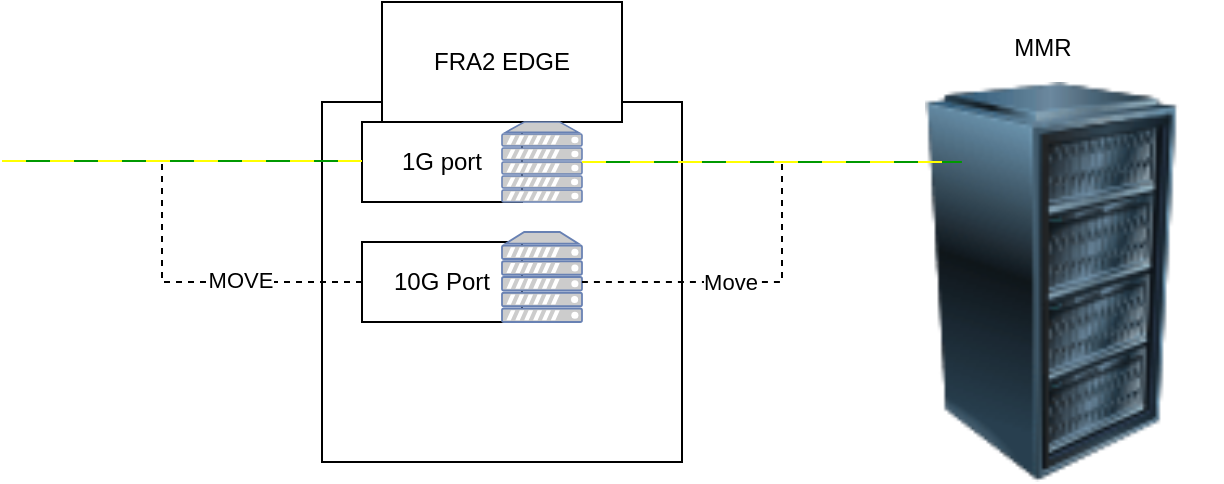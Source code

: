<mxfile version="21.6.3" type="github">
  <diagram name="Page-1" id="tjqQiXtWdpssKUcMiCBm">
    <mxGraphModel dx="735" dy="480" grid="1" gridSize="10" guides="1" tooltips="1" connect="1" arrows="1" fold="1" page="1" pageScale="1" pageWidth="850" pageHeight="1100" math="0" shadow="0">
      <root>
        <mxCell id="0" />
        <mxCell id="1" parent="0" />
        <mxCell id="jZ6hPAQ1oBwTZIOt0e9O-1" value="" style="whiteSpace=wrap;html=1;aspect=fixed;" vertex="1" parent="1">
          <mxGeometry x="180" y="210" width="180" height="180" as="geometry" />
        </mxCell>
        <mxCell id="jZ6hPAQ1oBwTZIOt0e9O-2" value="FRA2 EDGE" style="whiteSpace=wrap;html=1;" vertex="1" parent="1">
          <mxGeometry x="210" y="160" width="120" height="60" as="geometry" />
        </mxCell>
        <mxCell id="jZ6hPAQ1oBwTZIOt0e9O-3" value="1G port" style="rounded=0;whiteSpace=wrap;html=1;" vertex="1" parent="1">
          <mxGeometry x="200" y="220" width="80" height="40" as="geometry" />
        </mxCell>
        <mxCell id="jZ6hPAQ1oBwTZIOt0e9O-4" value="10G Port" style="rounded=0;whiteSpace=wrap;html=1;" vertex="1" parent="1">
          <mxGeometry x="200" y="280" width="80" height="40" as="geometry" />
        </mxCell>
        <mxCell id="jZ6hPAQ1oBwTZIOt0e9O-5" value="" style="fontColor=#0066CC;verticalAlign=top;verticalLabelPosition=bottom;labelPosition=center;align=center;html=1;outlineConnect=0;fillColor=#CCCCCC;strokeColor=#6881B3;gradientColor=none;gradientDirection=north;strokeWidth=2;shape=mxgraph.networks.server;" vertex="1" parent="1">
          <mxGeometry x="270" y="220" width="40" height="40" as="geometry" />
        </mxCell>
        <mxCell id="jZ6hPAQ1oBwTZIOt0e9O-6" value="" style="fontColor=#0066CC;verticalAlign=top;verticalLabelPosition=bottom;labelPosition=center;align=center;html=1;outlineConnect=0;fillColor=#CCCCCC;strokeColor=#6881B3;gradientColor=none;gradientDirection=north;strokeWidth=2;shape=mxgraph.networks.server;" vertex="1" parent="1">
          <mxGeometry x="270" y="275" width="40" height="45" as="geometry" />
        </mxCell>
        <mxCell id="jZ6hPAQ1oBwTZIOt0e9O-7" value="" style="shape=wire;edgeStyle=orthogonalEdgeStyle;orthogonalLoop=1;jettySize=auto;html=1;sourcePerimeterSpacing=0;targetPerimeterSpacing=0;endArrow=none;curved=0;rounded=0;strokeColor=#009900;dashed=1;fillColor=#ffff00;dashPattern=12 12;fixDash=1;startSize=6;endSize=6;" edge="1" parent="1" target="jZ6hPAQ1oBwTZIOt0e9O-3">
          <mxGeometry width="100" relative="1" as="geometry">
            <mxPoint x="20" y="239.5" as="sourcePoint" />
            <mxPoint x="120" y="239.5" as="targetPoint" />
            <Array as="points">
              <mxPoint x="120" y="240" />
              <mxPoint x="120" y="240" />
            </Array>
          </mxGeometry>
        </mxCell>
        <mxCell id="jZ6hPAQ1oBwTZIOt0e9O-8" value="" style="image;html=1;image=img/lib/clip_art/computers/Server_Rack_128x128.png" vertex="1" parent="1">
          <mxGeometry x="460" y="200" width="170" height="200" as="geometry" />
        </mxCell>
        <mxCell id="jZ6hPAQ1oBwTZIOt0e9O-9" value="MMR" style="text;html=1;align=center;verticalAlign=middle;resizable=0;points=[];autosize=1;strokeColor=none;fillColor=none;" vertex="1" parent="1">
          <mxGeometry x="515" y="168" width="50" height="30" as="geometry" />
        </mxCell>
        <mxCell id="jZ6hPAQ1oBwTZIOt0e9O-10" value="" style="shape=wire;edgeStyle=orthogonalEdgeStyle;orthogonalLoop=1;jettySize=auto;html=1;sourcePerimeterSpacing=0;targetPerimeterSpacing=0;endArrow=none;curved=0;rounded=0;strokeColor=#009900;dashed=1;fillColor=#ffff00;dashPattern=12 12;fixDash=1;startSize=6;endSize=6;exitX=1;exitY=0.5;exitDx=0;exitDy=0;exitPerimeter=0;entryX=0.235;entryY=0.2;entryDx=0;entryDy=0;entryPerimeter=0;" edge="1" parent="1" source="jZ6hPAQ1oBwTZIOt0e9O-5" target="jZ6hPAQ1oBwTZIOt0e9O-8">
          <mxGeometry width="100" relative="1" as="geometry">
            <mxPoint x="330" y="250" as="sourcePoint" />
            <mxPoint x="430" y="250" as="targetPoint" />
          </mxGeometry>
        </mxCell>
        <mxCell id="jZ6hPAQ1oBwTZIOt0e9O-13" value="" style="endArrow=none;dashed=1;html=1;rounded=0;exitX=0;exitY=0.75;exitDx=0;exitDy=0;" edge="1" parent="1">
          <mxGeometry width="50" height="50" relative="1" as="geometry">
            <mxPoint x="200" y="300" as="sourcePoint" />
            <mxPoint x="100" y="240" as="targetPoint" />
            <Array as="points">
              <mxPoint x="100" y="300" />
            </Array>
          </mxGeometry>
        </mxCell>
        <mxCell id="jZ6hPAQ1oBwTZIOt0e9O-16" value="MOVE" style="edgeLabel;html=1;align=center;verticalAlign=middle;resizable=0;points=[];" vertex="1" connectable="0" parent="jZ6hPAQ1oBwTZIOt0e9O-13">
          <mxGeometry x="-0.237" y="-1" relative="1" as="geometry">
            <mxPoint as="offset" />
          </mxGeometry>
        </mxCell>
        <mxCell id="jZ6hPAQ1oBwTZIOt0e9O-15" value="" style="endArrow=none;dashed=1;html=1;rounded=0;exitX=0.722;exitY=0.5;exitDx=0;exitDy=0;exitPerimeter=0;" edge="1" parent="1" source="jZ6hPAQ1oBwTZIOt0e9O-1">
          <mxGeometry width="50" height="50" relative="1" as="geometry">
            <mxPoint x="350" y="280" as="sourcePoint" />
            <mxPoint x="410" y="240" as="targetPoint" />
            <Array as="points">
              <mxPoint x="410" y="300" />
            </Array>
          </mxGeometry>
        </mxCell>
        <mxCell id="jZ6hPAQ1oBwTZIOt0e9O-17" value="Move" style="edgeLabel;html=1;align=center;verticalAlign=middle;resizable=0;points=[];" vertex="1" connectable="0" parent="jZ6hPAQ1oBwTZIOt0e9O-15">
          <mxGeometry x="-0.075" relative="1" as="geometry">
            <mxPoint as="offset" />
          </mxGeometry>
        </mxCell>
      </root>
    </mxGraphModel>
  </diagram>
</mxfile>
